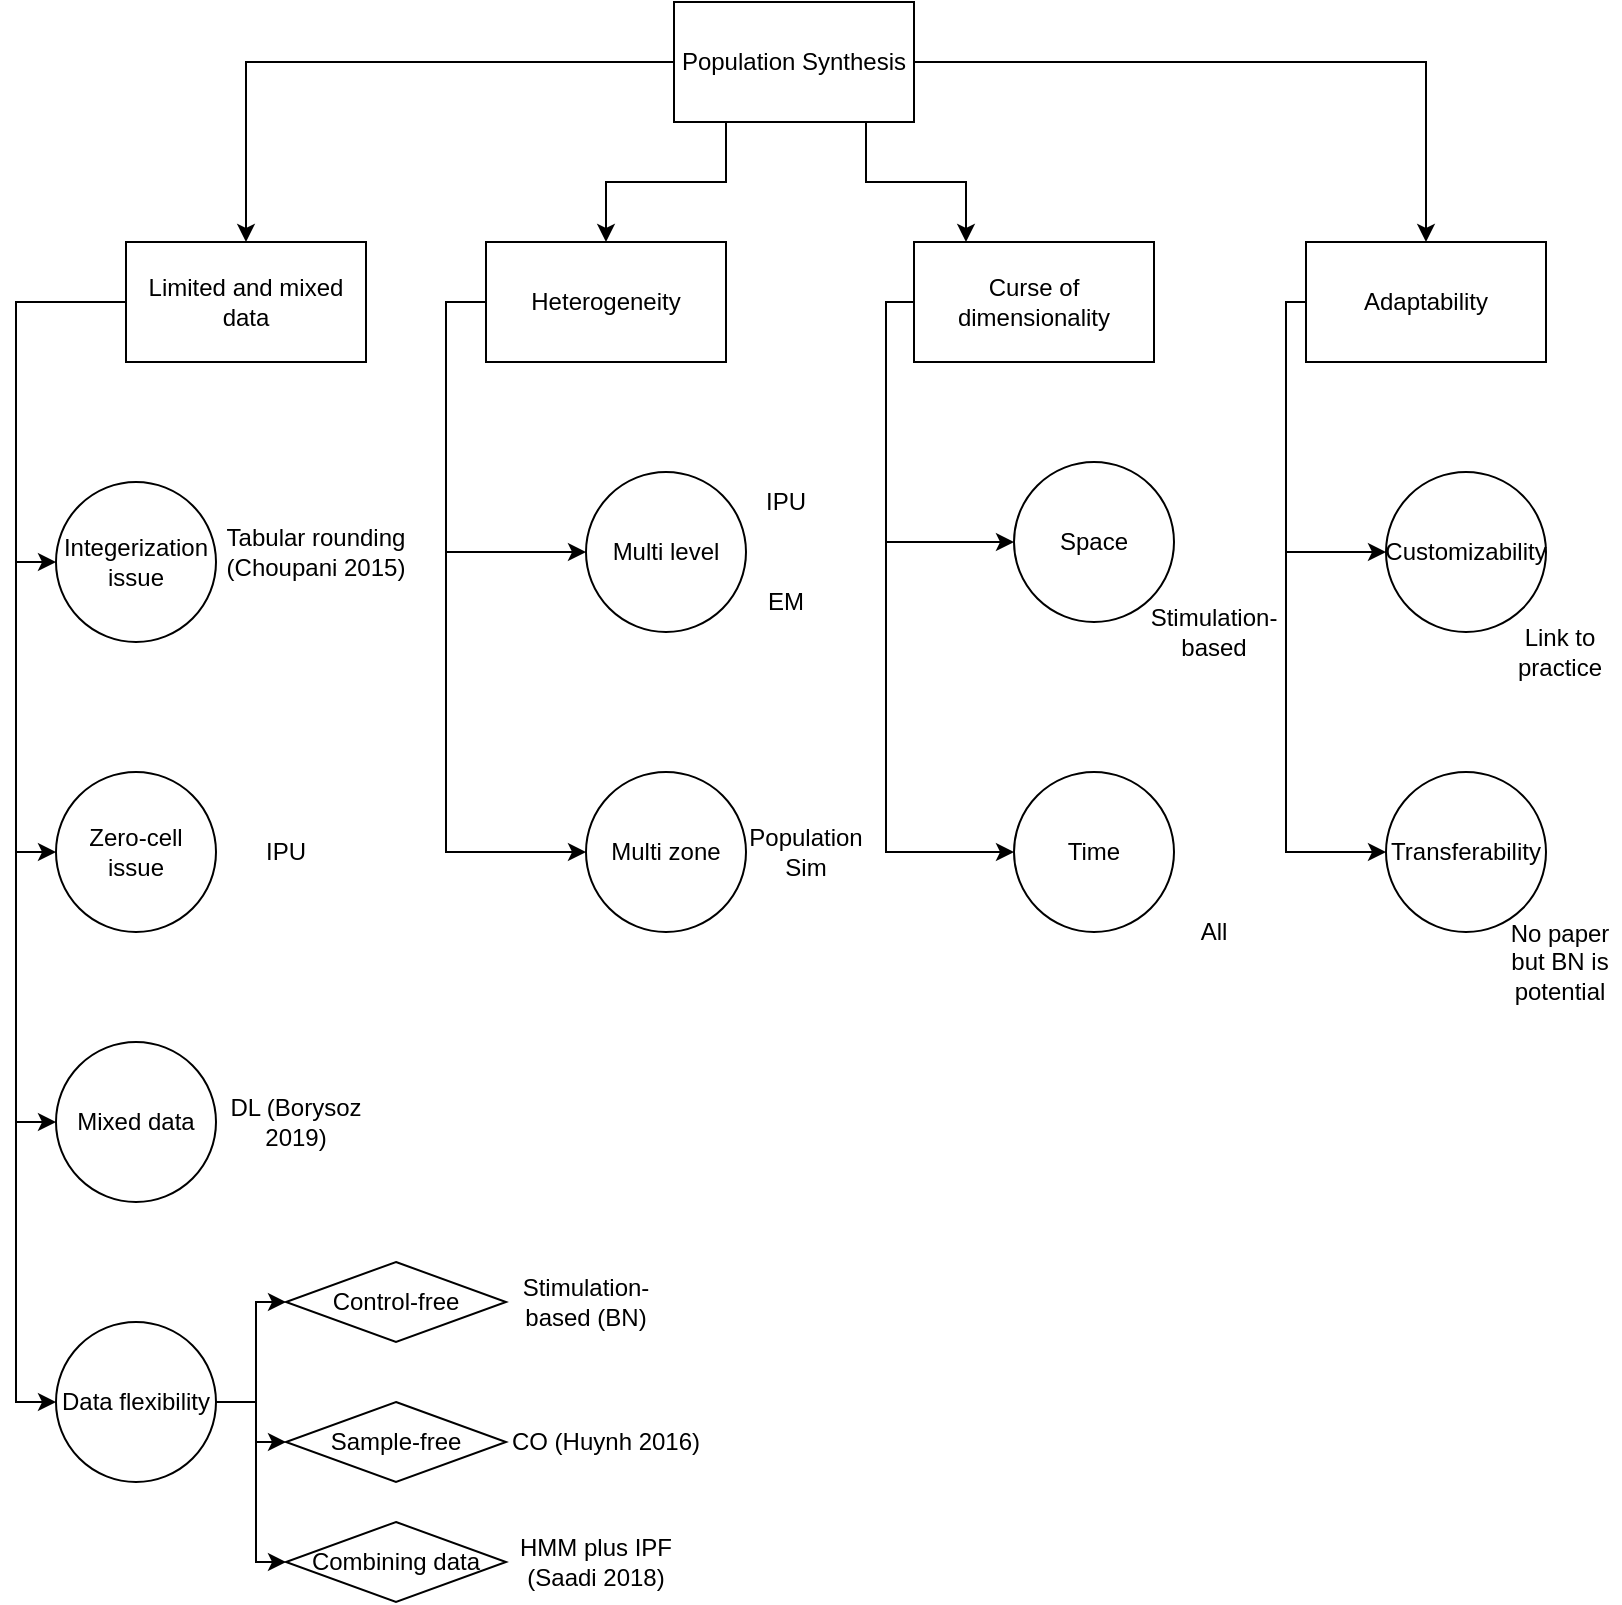 <mxfile version="20.6.0" type="github">
  <diagram name="Page-1" id="xAzAatpw-6TuExf-TF-H">
    <mxGraphModel dx="1247" dy="706" grid="1" gridSize="10" guides="1" tooltips="1" connect="1" arrows="1" fold="1" page="1" pageScale="1" pageWidth="827" pageHeight="1169" math="0" shadow="0">
      <root>
        <mxCell id="0" />
        <mxCell id="1" parent="0" />
        <mxCell id="adnxh2NcjU3n2QmKFJgh-6" style="edgeStyle=orthogonalEdgeStyle;rounded=0;orthogonalLoop=1;jettySize=auto;html=1;entryX=0.5;entryY=0;entryDx=0;entryDy=0;" parent="1" source="adnxh2NcjU3n2QmKFJgh-1" target="adnxh2NcjU3n2QmKFJgh-2" edge="1">
          <mxGeometry relative="1" as="geometry" />
        </mxCell>
        <mxCell id="adnxh2NcjU3n2QmKFJgh-7" style="edgeStyle=orthogonalEdgeStyle;rounded=0;orthogonalLoop=1;jettySize=auto;html=1;entryX=0.5;entryY=0;entryDx=0;entryDy=0;" parent="1" source="adnxh2NcjU3n2QmKFJgh-1" target="adnxh2NcjU3n2QmKFJgh-3" edge="1">
          <mxGeometry relative="1" as="geometry">
            <Array as="points">
              <mxPoint x="380" y="290" />
              <mxPoint x="320" y="290" />
            </Array>
          </mxGeometry>
        </mxCell>
        <mxCell id="adnxh2NcjU3n2QmKFJgh-8" style="edgeStyle=orthogonalEdgeStyle;rounded=0;orthogonalLoop=1;jettySize=auto;html=1;" parent="1" source="adnxh2NcjU3n2QmKFJgh-1" target="adnxh2NcjU3n2QmKFJgh-4" edge="1">
          <mxGeometry relative="1" as="geometry">
            <Array as="points">
              <mxPoint x="450" y="290" />
              <mxPoint x="500" y="290" />
            </Array>
          </mxGeometry>
        </mxCell>
        <mxCell id="adnxh2NcjU3n2QmKFJgh-9" style="edgeStyle=orthogonalEdgeStyle;rounded=0;orthogonalLoop=1;jettySize=auto;html=1;entryX=0.5;entryY=0;entryDx=0;entryDy=0;" parent="1" source="adnxh2NcjU3n2QmKFJgh-1" target="adnxh2NcjU3n2QmKFJgh-5" edge="1">
          <mxGeometry relative="1" as="geometry" />
        </mxCell>
        <mxCell id="adnxh2NcjU3n2QmKFJgh-1" value="Population Synthesis" style="rounded=0;whiteSpace=wrap;html=1;" parent="1" vertex="1">
          <mxGeometry x="354" y="200" width="120" height="60" as="geometry" />
        </mxCell>
        <mxCell id="adnxh2NcjU3n2QmKFJgh-18" style="edgeStyle=orthogonalEdgeStyle;rounded=0;orthogonalLoop=1;jettySize=auto;html=1;entryX=0;entryY=0.5;entryDx=0;entryDy=0;" parent="1" source="adnxh2NcjU3n2QmKFJgh-2" target="adnxh2NcjU3n2QmKFJgh-13" edge="1">
          <mxGeometry relative="1" as="geometry">
            <Array as="points">
              <mxPoint x="25" y="350" />
              <mxPoint x="25" y="480" />
            </Array>
          </mxGeometry>
        </mxCell>
        <mxCell id="adnxh2NcjU3n2QmKFJgh-19" style="edgeStyle=orthogonalEdgeStyle;rounded=0;orthogonalLoop=1;jettySize=auto;html=1;entryX=0;entryY=0.5;entryDx=0;entryDy=0;" parent="1" source="adnxh2NcjU3n2QmKFJgh-2" target="adnxh2NcjU3n2QmKFJgh-12" edge="1">
          <mxGeometry relative="1" as="geometry">
            <Array as="points">
              <mxPoint x="25" y="350" />
              <mxPoint x="25" y="625" />
            </Array>
          </mxGeometry>
        </mxCell>
        <mxCell id="bG-YiUiEjd_KO9g4mgQk-5" style="edgeStyle=orthogonalEdgeStyle;rounded=0;orthogonalLoop=1;jettySize=auto;html=1;entryX=0;entryY=0.5;entryDx=0;entryDy=0;" edge="1" parent="1" source="adnxh2NcjU3n2QmKFJgh-2" target="bG-YiUiEjd_KO9g4mgQk-3">
          <mxGeometry relative="1" as="geometry">
            <Array as="points">
              <mxPoint x="25" y="350" />
              <mxPoint x="25" y="760" />
            </Array>
          </mxGeometry>
        </mxCell>
        <mxCell id="bG-YiUiEjd_KO9g4mgQk-6" style="edgeStyle=orthogonalEdgeStyle;rounded=0;orthogonalLoop=1;jettySize=auto;html=1;entryX=0;entryY=0.5;entryDx=0;entryDy=0;" edge="1" parent="1" source="adnxh2NcjU3n2QmKFJgh-2" target="bG-YiUiEjd_KO9g4mgQk-2">
          <mxGeometry relative="1" as="geometry">
            <Array as="points">
              <mxPoint x="25" y="350" />
              <mxPoint x="25" y="900" />
            </Array>
          </mxGeometry>
        </mxCell>
        <mxCell id="adnxh2NcjU3n2QmKFJgh-2" value="Limited and mixed data" style="rounded=0;whiteSpace=wrap;html=1;" parent="1" vertex="1">
          <mxGeometry x="80" y="320" width="120" height="60" as="geometry" />
        </mxCell>
        <mxCell id="adnxh2NcjU3n2QmKFJgh-23" style="edgeStyle=orthogonalEdgeStyle;rounded=0;orthogonalLoop=1;jettySize=auto;html=1;exitX=0;exitY=0.5;exitDx=0;exitDy=0;entryX=0;entryY=0.5;entryDx=0;entryDy=0;" parent="1" source="adnxh2NcjU3n2QmKFJgh-3" target="adnxh2NcjU3n2QmKFJgh-20" edge="1">
          <mxGeometry relative="1" as="geometry" />
        </mxCell>
        <mxCell id="adnxh2NcjU3n2QmKFJgh-25" style="edgeStyle=orthogonalEdgeStyle;rounded=0;orthogonalLoop=1;jettySize=auto;html=1;exitX=0;exitY=0.5;exitDx=0;exitDy=0;entryX=0;entryY=0.5;entryDx=0;entryDy=0;" parent="1" source="adnxh2NcjU3n2QmKFJgh-3" target="adnxh2NcjU3n2QmKFJgh-24" edge="1">
          <mxGeometry relative="1" as="geometry" />
        </mxCell>
        <mxCell id="adnxh2NcjU3n2QmKFJgh-3" value="Heterogeneity" style="rounded=0;whiteSpace=wrap;html=1;" parent="1" vertex="1">
          <mxGeometry x="260" y="320" width="120" height="60" as="geometry" />
        </mxCell>
        <mxCell id="bG-YiUiEjd_KO9g4mgQk-18" style="edgeStyle=orthogonalEdgeStyle;rounded=0;orthogonalLoop=1;jettySize=auto;html=1;exitX=0;exitY=0.5;exitDx=0;exitDy=0;entryX=0;entryY=0.5;entryDx=0;entryDy=0;" edge="1" parent="1" source="adnxh2NcjU3n2QmKFJgh-4" target="bG-YiUiEjd_KO9g4mgQk-15">
          <mxGeometry relative="1" as="geometry">
            <Array as="points">
              <mxPoint x="460" y="350" />
              <mxPoint x="460" y="470" />
            </Array>
          </mxGeometry>
        </mxCell>
        <mxCell id="bG-YiUiEjd_KO9g4mgQk-19" style="edgeStyle=orthogonalEdgeStyle;rounded=0;orthogonalLoop=1;jettySize=auto;html=1;entryX=0;entryY=0.5;entryDx=0;entryDy=0;" edge="1" parent="1" source="adnxh2NcjU3n2QmKFJgh-4" target="bG-YiUiEjd_KO9g4mgQk-17">
          <mxGeometry relative="1" as="geometry">
            <Array as="points">
              <mxPoint x="460" y="350" />
              <mxPoint x="460" y="625" />
            </Array>
          </mxGeometry>
        </mxCell>
        <mxCell id="adnxh2NcjU3n2QmKFJgh-4" value="Curse of dimensionality" style="rounded=0;whiteSpace=wrap;html=1;" parent="1" vertex="1">
          <mxGeometry x="474" y="320" width="120" height="60" as="geometry" />
        </mxCell>
        <mxCell id="bG-YiUiEjd_KO9g4mgQk-24" style="edgeStyle=orthogonalEdgeStyle;rounded=0;orthogonalLoop=1;jettySize=auto;html=1;entryX=0;entryY=0.5;entryDx=0;entryDy=0;" edge="1" parent="1" source="adnxh2NcjU3n2QmKFJgh-5" target="adnxh2NcjU3n2QmKFJgh-31">
          <mxGeometry relative="1" as="geometry">
            <Array as="points">
              <mxPoint x="660" y="350" />
              <mxPoint x="660" y="475" />
            </Array>
          </mxGeometry>
        </mxCell>
        <mxCell id="bG-YiUiEjd_KO9g4mgQk-25" style="edgeStyle=orthogonalEdgeStyle;rounded=0;orthogonalLoop=1;jettySize=auto;html=1;entryX=0;entryY=0.5;entryDx=0;entryDy=0;" edge="1" parent="1" source="adnxh2NcjU3n2QmKFJgh-5" target="bG-YiUiEjd_KO9g4mgQk-1">
          <mxGeometry relative="1" as="geometry">
            <Array as="points">
              <mxPoint x="660" y="350" />
              <mxPoint x="660" y="625" />
            </Array>
          </mxGeometry>
        </mxCell>
        <mxCell id="adnxh2NcjU3n2QmKFJgh-5" value="Adaptability" style="rounded=0;whiteSpace=wrap;html=1;" parent="1" vertex="1">
          <mxGeometry x="670" y="320" width="120" height="60" as="geometry" />
        </mxCell>
        <mxCell id="adnxh2NcjU3n2QmKFJgh-12" value="Zero-cell issue" style="ellipse;whiteSpace=wrap;html=1;aspect=fixed;" parent="1" vertex="1">
          <mxGeometry x="45" y="585" width="80" height="80" as="geometry" />
        </mxCell>
        <mxCell id="adnxh2NcjU3n2QmKFJgh-13" value="Integerization issue" style="ellipse;whiteSpace=wrap;html=1;aspect=fixed;" parent="1" vertex="1">
          <mxGeometry x="45" y="440" width="80" height="80" as="geometry" />
        </mxCell>
        <mxCell id="adnxh2NcjU3n2QmKFJgh-14" value="CO (Huynh 2016)" style="text;html=1;strokeColor=none;fillColor=none;align=center;verticalAlign=middle;whiteSpace=wrap;rounded=0;" parent="1" vertex="1">
          <mxGeometry x="270" y="905" width="100" height="30" as="geometry" />
        </mxCell>
        <mxCell id="adnxh2NcjU3n2QmKFJgh-15" value="Stimulation-based (BN)" style="text;html=1;strokeColor=none;fillColor=none;align=center;verticalAlign=middle;whiteSpace=wrap;rounded=0;" parent="1" vertex="1">
          <mxGeometry x="270" y="835" width="80" height="30" as="geometry" />
        </mxCell>
        <mxCell id="adnxh2NcjU3n2QmKFJgh-17" value="HMM plus IPF (Saadi 2018)" style="text;html=1;strokeColor=none;fillColor=none;align=center;verticalAlign=middle;whiteSpace=wrap;rounded=0;" parent="1" vertex="1">
          <mxGeometry x="275" y="965" width="80" height="30" as="geometry" />
        </mxCell>
        <mxCell id="adnxh2NcjU3n2QmKFJgh-20" value="Multi level" style="ellipse;whiteSpace=wrap;html=1;aspect=fixed;" parent="1" vertex="1">
          <mxGeometry x="310" y="435" width="80" height="80" as="geometry" />
        </mxCell>
        <mxCell id="adnxh2NcjU3n2QmKFJgh-21" value="IPU" style="text;html=1;strokeColor=none;fillColor=none;align=center;verticalAlign=middle;whiteSpace=wrap;rounded=0;" parent="1" vertex="1">
          <mxGeometry x="380" y="435" width="60" height="30" as="geometry" />
        </mxCell>
        <mxCell id="adnxh2NcjU3n2QmKFJgh-22" value="EM" style="text;html=1;strokeColor=none;fillColor=none;align=center;verticalAlign=middle;whiteSpace=wrap;rounded=0;" parent="1" vertex="1">
          <mxGeometry x="380" y="485" width="60" height="30" as="geometry" />
        </mxCell>
        <mxCell id="adnxh2NcjU3n2QmKFJgh-24" value="Multi zone" style="ellipse;whiteSpace=wrap;html=1;aspect=fixed;" parent="1" vertex="1">
          <mxGeometry x="310" y="585" width="80" height="80" as="geometry" />
        </mxCell>
        <mxCell id="adnxh2NcjU3n2QmKFJgh-26" value="Population Sim" style="text;html=1;strokeColor=none;fillColor=none;align=center;verticalAlign=middle;whiteSpace=wrap;rounded=0;" parent="1" vertex="1">
          <mxGeometry x="390" y="610" width="60" height="30" as="geometry" />
        </mxCell>
        <mxCell id="adnxh2NcjU3n2QmKFJgh-29" value="DL" style="text;html=1;strokeColor=none;fillColor=none;align=center;verticalAlign=middle;whiteSpace=wrap;rounded=0;" parent="1" vertex="1">
          <mxGeometry x="550" y="465" width="60" height="30" as="geometry" />
        </mxCell>
        <mxCell id="adnxh2NcjU3n2QmKFJgh-31" value="Customizability" style="ellipse;whiteSpace=wrap;html=1;aspect=fixed;" parent="1" vertex="1">
          <mxGeometry x="710" y="435" width="80" height="80" as="geometry" />
        </mxCell>
        <mxCell id="bG-YiUiEjd_KO9g4mgQk-1" value="Transferability" style="ellipse;whiteSpace=wrap;html=1;aspect=fixed;" vertex="1" parent="1">
          <mxGeometry x="710" y="585" width="80" height="80" as="geometry" />
        </mxCell>
        <mxCell id="bG-YiUiEjd_KO9g4mgQk-10" style="edgeStyle=orthogonalEdgeStyle;rounded=0;orthogonalLoop=1;jettySize=auto;html=1;entryX=0;entryY=0.5;entryDx=0;entryDy=0;" edge="1" parent="1" source="bG-YiUiEjd_KO9g4mgQk-2" target="bG-YiUiEjd_KO9g4mgQk-8">
          <mxGeometry relative="1" as="geometry" />
        </mxCell>
        <mxCell id="bG-YiUiEjd_KO9g4mgQk-11" style="edgeStyle=orthogonalEdgeStyle;rounded=0;orthogonalLoop=1;jettySize=auto;html=1;entryX=0;entryY=0.5;entryDx=0;entryDy=0;" edge="1" parent="1" source="bG-YiUiEjd_KO9g4mgQk-2" target="bG-YiUiEjd_KO9g4mgQk-9">
          <mxGeometry relative="1" as="geometry" />
        </mxCell>
        <mxCell id="bG-YiUiEjd_KO9g4mgQk-13" style="edgeStyle=orthogonalEdgeStyle;rounded=0;orthogonalLoop=1;jettySize=auto;html=1;entryX=0;entryY=0.5;entryDx=0;entryDy=0;" edge="1" parent="1" source="bG-YiUiEjd_KO9g4mgQk-2" target="bG-YiUiEjd_KO9g4mgQk-12">
          <mxGeometry relative="1" as="geometry">
            <Array as="points">
              <mxPoint x="145" y="900" />
              <mxPoint x="145" y="980" />
            </Array>
          </mxGeometry>
        </mxCell>
        <mxCell id="bG-YiUiEjd_KO9g4mgQk-2" value="Data flexibility" style="ellipse;whiteSpace=wrap;html=1;aspect=fixed;" vertex="1" parent="1">
          <mxGeometry x="45" y="860" width="80" height="80" as="geometry" />
        </mxCell>
        <mxCell id="bG-YiUiEjd_KO9g4mgQk-3" value="Mixed data" style="ellipse;whiteSpace=wrap;html=1;aspect=fixed;" vertex="1" parent="1">
          <mxGeometry x="45" y="720" width="80" height="80" as="geometry" />
        </mxCell>
        <mxCell id="bG-YiUiEjd_KO9g4mgQk-4" value="Tabular rounding (Choupani 2015)" style="text;html=1;strokeColor=none;fillColor=none;align=center;verticalAlign=middle;whiteSpace=wrap;rounded=0;" vertex="1" parent="1">
          <mxGeometry x="125" y="460" width="100" height="30" as="geometry" />
        </mxCell>
        <mxCell id="bG-YiUiEjd_KO9g4mgQk-7" value="IPU" style="text;html=1;strokeColor=none;fillColor=none;align=center;verticalAlign=middle;whiteSpace=wrap;rounded=0;" vertex="1" parent="1">
          <mxGeometry x="120" y="610" width="80" height="30" as="geometry" />
        </mxCell>
        <mxCell id="bG-YiUiEjd_KO9g4mgQk-8" value="Control-free" style="rhombus;whiteSpace=wrap;html=1;" vertex="1" parent="1">
          <mxGeometry x="160" y="830" width="110" height="40" as="geometry" />
        </mxCell>
        <mxCell id="bG-YiUiEjd_KO9g4mgQk-9" value="Sample-free" style="rhombus;whiteSpace=wrap;html=1;" vertex="1" parent="1">
          <mxGeometry x="160" y="900" width="110" height="40" as="geometry" />
        </mxCell>
        <mxCell id="bG-YiUiEjd_KO9g4mgQk-12" value="Combining data" style="rhombus;whiteSpace=wrap;html=1;" vertex="1" parent="1">
          <mxGeometry x="160" y="960" width="110" height="40" as="geometry" />
        </mxCell>
        <mxCell id="bG-YiUiEjd_KO9g4mgQk-14" value="DL (Borysoz 2019)" style="text;html=1;strokeColor=none;fillColor=none;align=center;verticalAlign=middle;whiteSpace=wrap;rounded=0;" vertex="1" parent="1">
          <mxGeometry x="130" y="745" width="70" height="30" as="geometry" />
        </mxCell>
        <mxCell id="bG-YiUiEjd_KO9g4mgQk-15" value="Space" style="ellipse;whiteSpace=wrap;html=1;aspect=fixed;" vertex="1" parent="1">
          <mxGeometry x="524" y="430" width="80" height="80" as="geometry" />
        </mxCell>
        <mxCell id="bG-YiUiEjd_KO9g4mgQk-17" value="Time" style="ellipse;whiteSpace=wrap;html=1;aspect=fixed;" vertex="1" parent="1">
          <mxGeometry x="524" y="585" width="80" height="80" as="geometry" />
        </mxCell>
        <mxCell id="bG-YiUiEjd_KO9g4mgQk-20" value="No paper but BN is potential" style="text;html=1;strokeColor=none;fillColor=none;align=center;verticalAlign=middle;whiteSpace=wrap;rounded=0;" vertex="1" parent="1">
          <mxGeometry x="767" y="665" width="60" height="30" as="geometry" />
        </mxCell>
        <mxCell id="bG-YiUiEjd_KO9g4mgQk-21" value="Link to practice" style="text;html=1;strokeColor=none;fillColor=none;align=center;verticalAlign=middle;whiteSpace=wrap;rounded=0;" vertex="1" parent="1">
          <mxGeometry x="767" y="510" width="60" height="30" as="geometry" />
        </mxCell>
        <mxCell id="bG-YiUiEjd_KO9g4mgQk-22" value="Stimulation-based" style="text;html=1;strokeColor=none;fillColor=none;align=center;verticalAlign=middle;whiteSpace=wrap;rounded=0;" vertex="1" parent="1">
          <mxGeometry x="594" y="500" width="60" height="30" as="geometry" />
        </mxCell>
        <mxCell id="bG-YiUiEjd_KO9g4mgQk-23" value="All" style="text;html=1;strokeColor=none;fillColor=none;align=center;verticalAlign=middle;whiteSpace=wrap;rounded=0;" vertex="1" parent="1">
          <mxGeometry x="594" y="650" width="60" height="30" as="geometry" />
        </mxCell>
      </root>
    </mxGraphModel>
  </diagram>
</mxfile>
